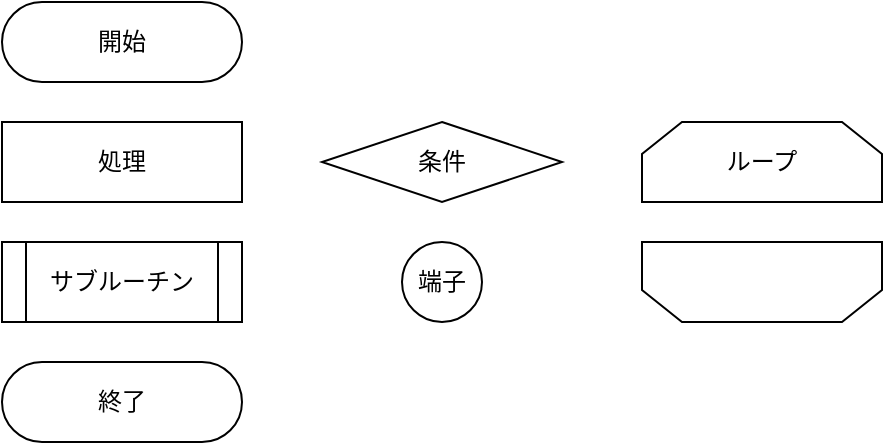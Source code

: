 <mxfile version="26.0.10">
  <diagram name="ページ1" id="DiPmxK1kvcW3RKxlp2ZR">
    <mxGraphModel dx="983" dy="521" grid="1" gridSize="10" guides="1" tooltips="1" connect="1" arrows="1" fold="1" page="1" pageScale="1" pageWidth="827" pageHeight="1169" math="0" shadow="0">
      <root>
        <mxCell id="0" />
        <mxCell id="1" parent="0" />
        <mxCell id="Jv4_3_DliBv_FP3jyJoI-1" value="開始" style="rounded=1;whiteSpace=wrap;html=1;arcSize=50;" vertex="1" parent="1">
          <mxGeometry x="80" y="60" width="120" height="40" as="geometry" />
        </mxCell>
        <mxCell id="Jv4_3_DliBv_FP3jyJoI-2" value="終了" style="rounded=1;whiteSpace=wrap;html=1;arcSize=50;" vertex="1" parent="1">
          <mxGeometry x="80" y="240" width="120" height="40" as="geometry" />
        </mxCell>
        <mxCell id="Jv4_3_DliBv_FP3jyJoI-3" value="処理" style="rounded=0;whiteSpace=wrap;html=1;" vertex="1" parent="1">
          <mxGeometry x="80" y="120" width="120" height="40" as="geometry" />
        </mxCell>
        <mxCell id="Jv4_3_DliBv_FP3jyJoI-4" value="条件" style="rhombus;whiteSpace=wrap;html=1;" vertex="1" parent="1">
          <mxGeometry x="240" y="120" width="120" height="40" as="geometry" />
        </mxCell>
        <mxCell id="Jv4_3_DliBv_FP3jyJoI-5" value="ループ" style="shape=loopLimit;whiteSpace=wrap;html=1;" vertex="1" parent="1">
          <mxGeometry x="400" y="120" width="120" height="40" as="geometry" />
        </mxCell>
        <mxCell id="Jv4_3_DliBv_FP3jyJoI-6" value="" style="shape=loopLimit;whiteSpace=wrap;html=1;rotation=-180;" vertex="1" parent="1">
          <mxGeometry x="400" y="180" width="120" height="40" as="geometry" />
        </mxCell>
        <mxCell id="Jv4_3_DliBv_FP3jyJoI-7" value="サブルーチン" style="shape=process;whiteSpace=wrap;html=1;backgroundOutline=1;" vertex="1" parent="1">
          <mxGeometry x="80" y="180" width="120" height="40" as="geometry" />
        </mxCell>
        <mxCell id="Jv4_3_DliBv_FP3jyJoI-10" value="端子" style="ellipse;whiteSpace=wrap;html=1;aspect=fixed;" vertex="1" parent="1">
          <mxGeometry x="280" y="180" width="40" height="40" as="geometry" />
        </mxCell>
      </root>
    </mxGraphModel>
  </diagram>
</mxfile>
